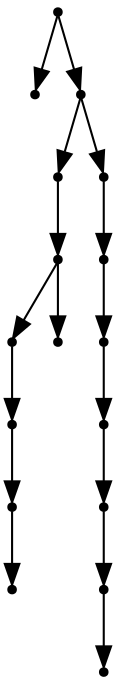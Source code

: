 digraph {
  16 [shape=point];
  0 [shape=point];
  15 [shape=point];
  7 [shape=point];
  6 [shape=point];
  4 [shape=point];
  3 [shape=point];
  2 [shape=point];
  1 [shape=point];
  5 [shape=point];
  14 [shape=point];
  13 [shape=point];
  12 [shape=point];
  11 [shape=point];
  10 [shape=point];
  9 [shape=point];
  8 [shape=point];
16 -> 0;
16 -> 15;
15 -> 7;
7 -> 6;
6 -> 4;
4 -> 3;
3 -> 2;
2 -> 1;
6 -> 5;
15 -> 14;
14 -> 13;
13 -> 12;
12 -> 11;
11 -> 10;
10 -> 9;
9 -> 8;
}
